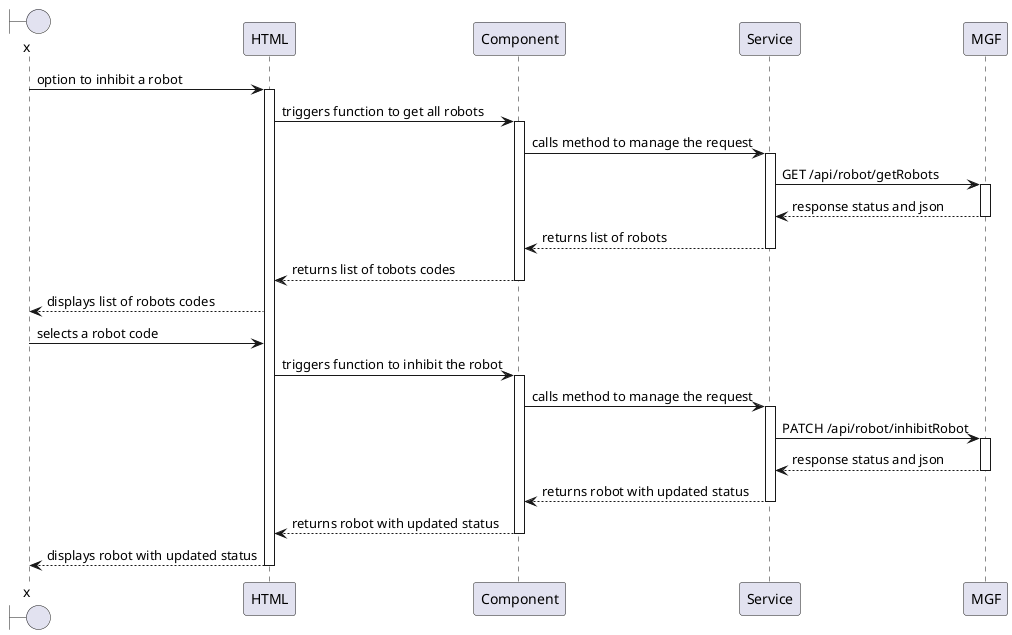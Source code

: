 @startuml Process_View_1020
boundary x 
participant HTML
participant Component 
participant Service 
participant MGF 


x -> HTML: option to inhibit a robot
activate HTML
HTML -> Component: triggers function to get all robots
activate Component
Component -> Service: calls method to manage the request
activate Service
Service -> MGF: GET /api/robot/getRobots
activate MGF
MGF --> Service: response status and json
deactivate MGF
Service --> Component: returns list of robots 
deactivate Service
Component --> HTML: returns list of tobots codes
deactivate Component
HTML --> x: displays list of robots codes
x -> HTML: selects a robot code
HTML -> Component: triggers function to inhibit the robot
activate Component
Component -> Service: calls method to manage the request
activate Service
Service -> MGF: PATCH /api/robot/inhibitRobot
activate MGF
MGF --> Service: response status and json
deactivate MGF
Service --> Component: returns robot with updated status
deactivate Service
Component --> HTML: returns robot with updated status
deactivate Component
HTML --> x: displays robot with updated status
deactivate HTML
@enduml